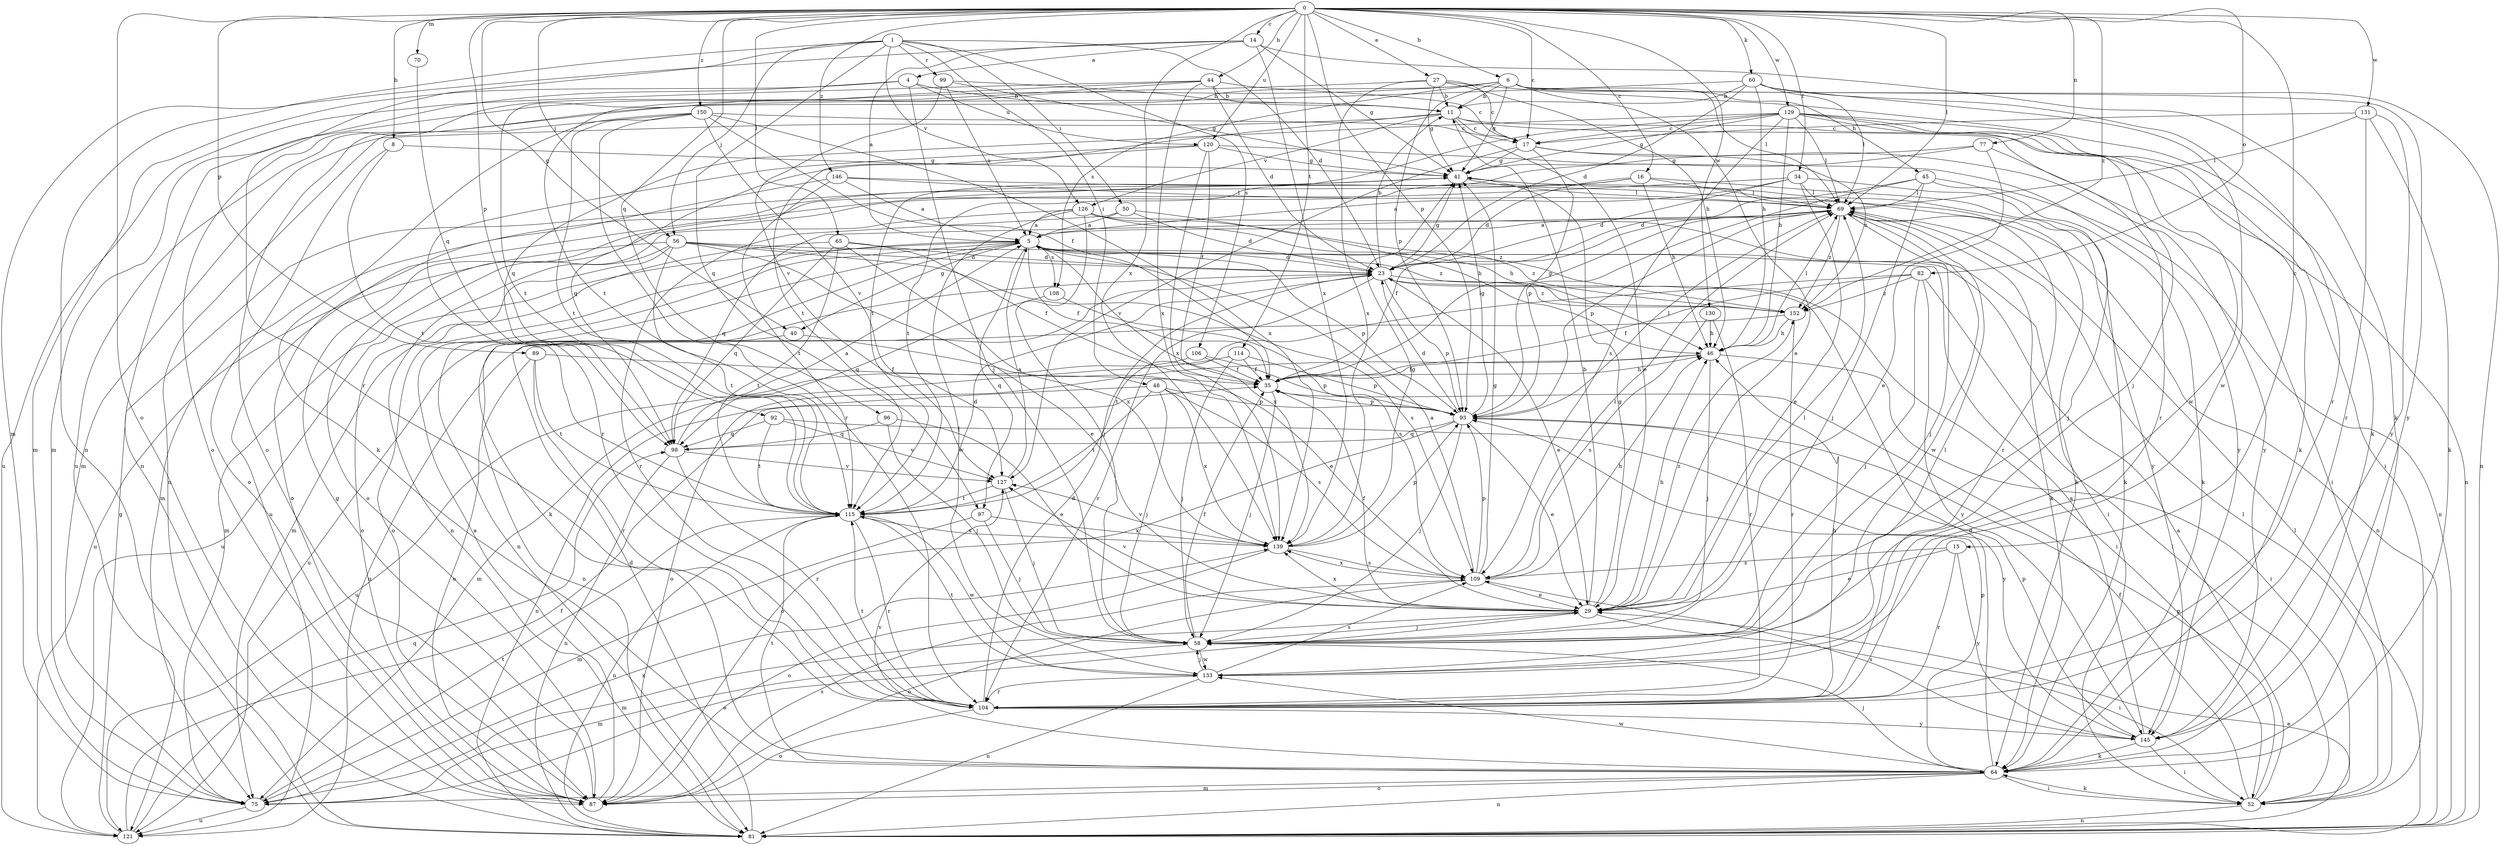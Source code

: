 strict digraph  {
0;
1;
4;
5;
6;
8;
11;
14;
15;
16;
17;
23;
27;
29;
34;
35;
40;
41;
44;
45;
46;
48;
50;
52;
56;
58;
60;
64;
65;
69;
70;
75;
77;
81;
82;
87;
89;
92;
93;
96;
97;
98;
99;
104;
106;
108;
109;
114;
115;
120;
121;
126;
127;
129;
130;
131;
133;
139;
145;
146;
150;
152;
0 -> 6  [label=b];
0 -> 8  [label=b];
0 -> 14  [label=c];
0 -> 15  [label=c];
0 -> 16  [label=c];
0 -> 17  [label=c];
0 -> 27  [label=e];
0 -> 34  [label=f];
0 -> 40  [label=g];
0 -> 44  [label=h];
0 -> 56  [label=j];
0 -> 60  [label=k];
0 -> 65  [label=l];
0 -> 69  [label=l];
0 -> 70  [label=m];
0 -> 77  [label=n];
0 -> 82  [label=o];
0 -> 87  [label=o];
0 -> 89  [label=p];
0 -> 92  [label=p];
0 -> 93  [label=p];
0 -> 96  [label=q];
0 -> 114  [label=t];
0 -> 120  [label=u];
0 -> 129  [label=w];
0 -> 130  [label=w];
0 -> 131  [label=w];
0 -> 139  [label=x];
0 -> 146  [label=z];
0 -> 150  [label=z];
0 -> 152  [label=z];
1 -> 23  [label=d];
1 -> 48  [label=i];
1 -> 50  [label=i];
1 -> 56  [label=j];
1 -> 81  [label=n];
1 -> 97  [label=q];
1 -> 99  [label=r];
1 -> 104  [label=r];
1 -> 106  [label=s];
1 -> 126  [label=v];
4 -> 11  [label=b];
4 -> 58  [label=j];
4 -> 75  [label=m];
4 -> 81  [label=n];
4 -> 120  [label=u];
5 -> 23  [label=d];
5 -> 35  [label=f];
5 -> 40  [label=g];
5 -> 64  [label=k];
5 -> 81  [label=n];
5 -> 87  [label=o];
5 -> 93  [label=p];
5 -> 97  [label=q];
5 -> 108  [label=s];
5 -> 121  [label=u];
5 -> 139  [label=x];
5 -> 152  [label=z];
6 -> 11  [label=b];
6 -> 29  [label=e];
6 -> 41  [label=g];
6 -> 45  [label=h];
6 -> 69  [label=l];
6 -> 75  [label=m];
6 -> 81  [label=n];
6 -> 87  [label=o];
6 -> 93  [label=p];
6 -> 108  [label=s];
6 -> 145  [label=y];
8 -> 41  [label=g];
8 -> 87  [label=o];
8 -> 115  [label=t];
11 -> 17  [label=c];
11 -> 29  [label=e];
11 -> 75  [label=m];
11 -> 81  [label=n];
11 -> 104  [label=r];
11 -> 115  [label=t];
11 -> 126  [label=v];
14 -> 4  [label=a];
14 -> 5  [label=a];
14 -> 41  [label=g];
14 -> 64  [label=k];
14 -> 75  [label=m];
14 -> 139  [label=x];
15 -> 29  [label=e];
15 -> 104  [label=r];
15 -> 109  [label=s];
15 -> 145  [label=y];
16 -> 23  [label=d];
16 -> 46  [label=h];
16 -> 64  [label=k];
16 -> 69  [label=l];
16 -> 75  [label=m];
16 -> 121  [label=u];
17 -> 41  [label=g];
17 -> 93  [label=p];
17 -> 127  [label=v];
17 -> 145  [label=y];
17 -> 152  [label=z];
23 -> 11  [label=b];
23 -> 29  [label=e];
23 -> 41  [label=g];
23 -> 52  [label=i];
23 -> 93  [label=p];
23 -> 104  [label=r];
23 -> 121  [label=u];
23 -> 152  [label=z];
27 -> 11  [label=b];
27 -> 17  [label=c];
27 -> 41  [label=g];
27 -> 46  [label=h];
27 -> 64  [label=k];
27 -> 115  [label=t];
27 -> 139  [label=x];
29 -> 11  [label=b];
29 -> 35  [label=f];
29 -> 41  [label=g];
29 -> 46  [label=h];
29 -> 52  [label=i];
29 -> 58  [label=j];
29 -> 69  [label=l];
29 -> 75  [label=m];
29 -> 127  [label=v];
29 -> 139  [label=x];
29 -> 152  [label=z];
34 -> 5  [label=a];
34 -> 23  [label=d];
34 -> 29  [label=e];
34 -> 58  [label=j];
34 -> 69  [label=l];
34 -> 87  [label=o];
35 -> 46  [label=h];
35 -> 58  [label=j];
35 -> 69  [label=l];
35 -> 93  [label=p];
40 -> 29  [label=e];
40 -> 81  [label=n];
41 -> 69  [label=l];
41 -> 104  [label=r];
41 -> 145  [label=y];
44 -> 11  [label=b];
44 -> 17  [label=c];
44 -> 23  [label=d];
44 -> 87  [label=o];
44 -> 115  [label=t];
44 -> 121  [label=u];
44 -> 139  [label=x];
45 -> 23  [label=d];
45 -> 58  [label=j];
45 -> 64  [label=k];
45 -> 69  [label=l];
45 -> 81  [label=n];
45 -> 93  [label=p];
46 -> 35  [label=f];
46 -> 52  [label=i];
46 -> 58  [label=j];
46 -> 69  [label=l];
46 -> 87  [label=o];
48 -> 58  [label=j];
48 -> 81  [label=n];
48 -> 93  [label=p];
48 -> 109  [label=s];
48 -> 115  [label=t];
48 -> 139  [label=x];
50 -> 5  [label=a];
50 -> 23  [label=d];
50 -> 46  [label=h];
50 -> 104  [label=r];
52 -> 5  [label=a];
52 -> 35  [label=f];
52 -> 64  [label=k];
52 -> 69  [label=l];
52 -> 81  [label=n];
52 -> 93  [label=p];
56 -> 23  [label=d];
56 -> 29  [label=e];
56 -> 75  [label=m];
56 -> 87  [label=o];
56 -> 109  [label=s];
56 -> 115  [label=t];
56 -> 121  [label=u];
56 -> 152  [label=z];
58 -> 35  [label=f];
58 -> 75  [label=m];
58 -> 133  [label=w];
60 -> 11  [label=b];
60 -> 23  [label=d];
60 -> 46  [label=h];
60 -> 69  [label=l];
60 -> 104  [label=r];
60 -> 121  [label=u];
60 -> 133  [label=w];
64 -> 23  [label=d];
64 -> 52  [label=i];
64 -> 58  [label=j];
64 -> 75  [label=m];
64 -> 81  [label=n];
64 -> 87  [label=o];
64 -> 93  [label=p];
64 -> 115  [label=t];
64 -> 127  [label=v];
64 -> 133  [label=w];
65 -> 23  [label=d];
65 -> 35  [label=f];
65 -> 75  [label=m];
65 -> 98  [label=q];
65 -> 115  [label=t];
65 -> 139  [label=x];
69 -> 5  [label=a];
69 -> 35  [label=f];
69 -> 58  [label=j];
69 -> 64  [label=k];
69 -> 81  [label=n];
69 -> 93  [label=p];
69 -> 98  [label=q];
69 -> 133  [label=w];
69 -> 152  [label=z];
70 -> 98  [label=q];
75 -> 29  [label=e];
75 -> 115  [label=t];
75 -> 121  [label=u];
75 -> 139  [label=x];
77 -> 29  [label=e];
77 -> 41  [label=g];
77 -> 52  [label=i];
77 -> 115  [label=t];
81 -> 23  [label=d];
81 -> 29  [label=e];
81 -> 69  [label=l];
82 -> 35  [label=f];
82 -> 52  [label=i];
82 -> 58  [label=j];
82 -> 115  [label=t];
82 -> 145  [label=y];
82 -> 152  [label=z];
87 -> 5  [label=a];
87 -> 41  [label=g];
87 -> 109  [label=s];
89 -> 35  [label=f];
89 -> 87  [label=o];
89 -> 104  [label=r];
89 -> 115  [label=t];
92 -> 98  [label=q];
92 -> 115  [label=t];
92 -> 127  [label=v];
92 -> 145  [label=y];
93 -> 23  [label=d];
93 -> 29  [label=e];
93 -> 41  [label=g];
93 -> 58  [label=j];
93 -> 69  [label=l];
93 -> 87  [label=o];
93 -> 98  [label=q];
96 -> 29  [label=e];
96 -> 58  [label=j];
96 -> 98  [label=q];
97 -> 58  [label=j];
97 -> 75  [label=m];
97 -> 139  [label=x];
98 -> 5  [label=a];
98 -> 81  [label=n];
98 -> 104  [label=r];
98 -> 127  [label=v];
99 -> 5  [label=a];
99 -> 11  [label=b];
99 -> 41  [label=g];
99 -> 127  [label=v];
104 -> 23  [label=d];
104 -> 46  [label=h];
104 -> 87  [label=o];
104 -> 115  [label=t];
104 -> 145  [label=y];
106 -> 35  [label=f];
106 -> 93  [label=p];
106 -> 121  [label=u];
108 -> 98  [label=q];
108 -> 109  [label=s];
109 -> 5  [label=a];
109 -> 29  [label=e];
109 -> 41  [label=g];
109 -> 46  [label=h];
109 -> 69  [label=l];
109 -> 87  [label=o];
109 -> 93  [label=p];
109 -> 139  [label=x];
114 -> 35  [label=f];
114 -> 58  [label=j];
114 -> 75  [label=m];
114 -> 93  [label=p];
115 -> 23  [label=d];
115 -> 81  [label=n];
115 -> 104  [label=r];
115 -> 133  [label=w];
115 -> 139  [label=x];
120 -> 35  [label=f];
120 -> 41  [label=g];
120 -> 98  [label=q];
120 -> 104  [label=r];
120 -> 139  [label=x];
120 -> 145  [label=y];
121 -> 35  [label=f];
121 -> 41  [label=g];
121 -> 98  [label=q];
126 -> 5  [label=a];
126 -> 46  [label=h];
126 -> 52  [label=i];
126 -> 58  [label=j];
126 -> 81  [label=n];
126 -> 133  [label=w];
126 -> 152  [label=z];
127 -> 5  [label=a];
127 -> 58  [label=j];
127 -> 115  [label=t];
129 -> 17  [label=c];
129 -> 41  [label=g];
129 -> 46  [label=h];
129 -> 52  [label=i];
129 -> 58  [label=j];
129 -> 64  [label=k];
129 -> 69  [label=l];
129 -> 98  [label=q];
129 -> 109  [label=s];
129 -> 115  [label=t];
129 -> 133  [label=w];
130 -> 46  [label=h];
130 -> 104  [label=r];
130 -> 109  [label=s];
131 -> 17  [label=c];
131 -> 64  [label=k];
131 -> 69  [label=l];
131 -> 104  [label=r];
131 -> 145  [label=y];
133 -> 58  [label=j];
133 -> 69  [label=l];
133 -> 81  [label=n];
133 -> 104  [label=r];
133 -> 109  [label=s];
133 -> 115  [label=t];
139 -> 41  [label=g];
139 -> 87  [label=o];
139 -> 93  [label=p];
139 -> 109  [label=s];
139 -> 127  [label=v];
145 -> 5  [label=a];
145 -> 52  [label=i];
145 -> 64  [label=k];
145 -> 93  [label=p];
145 -> 109  [label=s];
146 -> 5  [label=a];
146 -> 64  [label=k];
146 -> 69  [label=l];
146 -> 87  [label=o];
146 -> 115  [label=t];
150 -> 17  [label=c];
150 -> 35  [label=f];
150 -> 64  [label=k];
150 -> 81  [label=n];
150 -> 104  [label=r];
150 -> 115  [label=t];
150 -> 127  [label=v];
150 -> 139  [label=x];
152 -> 46  [label=h];
152 -> 104  [label=r];
152 -> 121  [label=u];
}
